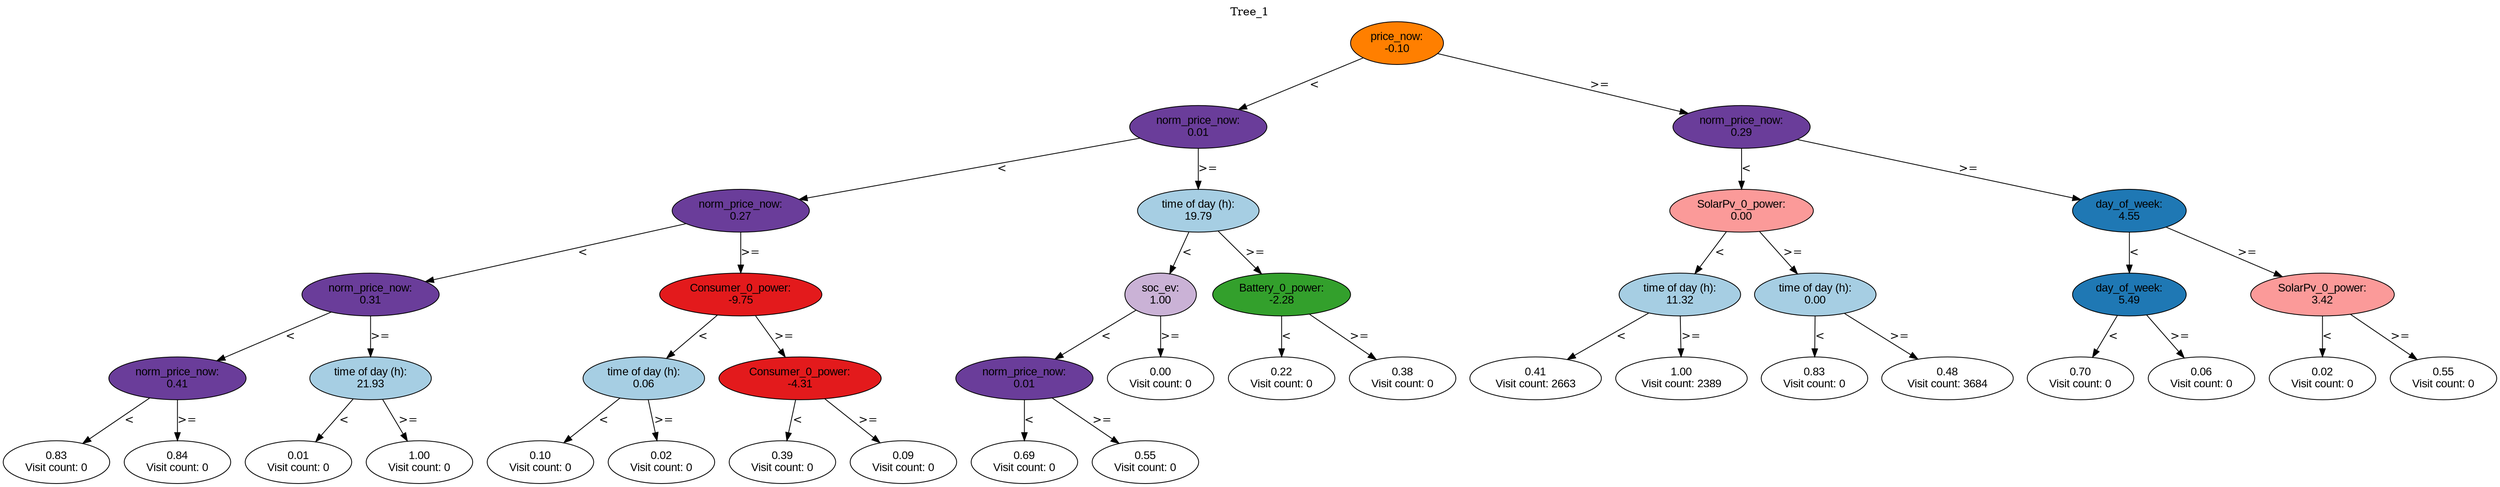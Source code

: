 digraph BST {
    node [fontname="Arial" style=filled colorscheme=paired12];
    0 [ label = "price_now:
-0.10" fillcolor=8];
    1 [ label = "norm_price_now:
0.01" fillcolor=10];
    2 [ label = "norm_price_now:
0.27" fillcolor=10];
    3 [ label = "norm_price_now:
0.31" fillcolor=10];
    4 [ label = "norm_price_now:
0.41" fillcolor=10];
    5 [ label = "0.83
Visit count: 0" fillcolor=white];
    6 [ label = "0.84
Visit count: 0" fillcolor=white];
    7 [ label = "time of day (h):
21.93" fillcolor=1];
    8 [ label = "0.01
Visit count: 0" fillcolor=white];
    9 [ label = "1.00
Visit count: 0" fillcolor=white];
    10 [ label = "Consumer_0_power:
-9.75" fillcolor=6];
    11 [ label = "time of day (h):
0.06" fillcolor=1];
    12 [ label = "0.10
Visit count: 0" fillcolor=white];
    13 [ label = "0.02
Visit count: 0" fillcolor=white];
    14 [ label = "Consumer_0_power:
-4.31" fillcolor=6];
    15 [ label = "0.39
Visit count: 0" fillcolor=white];
    16 [ label = "0.09
Visit count: 0" fillcolor=white];
    17 [ label = "time of day (h):
19.79" fillcolor=1];
    18 [ label = "soc_ev:
1.00" fillcolor=9];
    19 [ label = "norm_price_now:
0.01" fillcolor=10];
    20 [ label = "0.69
Visit count: 0" fillcolor=white];
    21 [ label = "0.55
Visit count: 0" fillcolor=white];
    22 [ label = "0.00
Visit count: 0" fillcolor=white];
    23 [ label = "Battery_0_power:
-2.28" fillcolor=4];
    24 [ label = "0.22
Visit count: 0" fillcolor=white];
    25 [ label = "0.38
Visit count: 0" fillcolor=white];
    26 [ label = "norm_price_now:
0.29" fillcolor=10];
    27 [ label = "SolarPv_0_power:
0.00" fillcolor=5];
    28 [ label = "time of day (h):
11.32" fillcolor=1];
    29 [ label = "0.41
Visit count: 2663" fillcolor=white];
    30 [ label = "1.00
Visit count: 2389" fillcolor=white];
    31 [ label = "time of day (h):
0.00" fillcolor=1];
    32 [ label = "0.83
Visit count: 0" fillcolor=white];
    33 [ label = "0.48
Visit count: 3684" fillcolor=white];
    34 [ label = "day_of_week:
4.55" fillcolor=2];
    35 [ label = "day_of_week:
5.49" fillcolor=2];
    36 [ label = "0.70
Visit count: 0" fillcolor=white];
    37 [ label = "0.06
Visit count: 0" fillcolor=white];
    38 [ label = "SolarPv_0_power:
3.42" fillcolor=5];
    39 [ label = "0.02
Visit count: 0" fillcolor=white];
    40 [ label = "0.55
Visit count: 0" fillcolor=white];

    0  -> 1[ label = "<"];
    0  -> 26[ label = ">="];
    1  -> 2[ label = "<"];
    1  -> 17[ label = ">="];
    2  -> 3[ label = "<"];
    2  -> 10[ label = ">="];
    3  -> 4[ label = "<"];
    3  -> 7[ label = ">="];
    4  -> 5[ label = "<"];
    4  -> 6[ label = ">="];
    7  -> 8[ label = "<"];
    7  -> 9[ label = ">="];
    10  -> 11[ label = "<"];
    10  -> 14[ label = ">="];
    11  -> 12[ label = "<"];
    11  -> 13[ label = ">="];
    14  -> 15[ label = "<"];
    14  -> 16[ label = ">="];
    17  -> 18[ label = "<"];
    17  -> 23[ label = ">="];
    18  -> 19[ label = "<"];
    18  -> 22[ label = ">="];
    19  -> 20[ label = "<"];
    19  -> 21[ label = ">="];
    23  -> 24[ label = "<"];
    23  -> 25[ label = ">="];
    26  -> 27[ label = "<"];
    26  -> 34[ label = ">="];
    27  -> 28[ label = "<"];
    27  -> 31[ label = ">="];
    28  -> 29[ label = "<"];
    28  -> 30[ label = ">="];
    31  -> 32[ label = "<"];
    31  -> 33[ label = ">="];
    34  -> 35[ label = "<"];
    34  -> 38[ label = ">="];
    35  -> 36[ label = "<"];
    35  -> 37[ label = ">="];
    38  -> 39[ label = "<"];
    38  -> 40[ label = ">="];

    labelloc="t";
    label="Tree_1";
}
